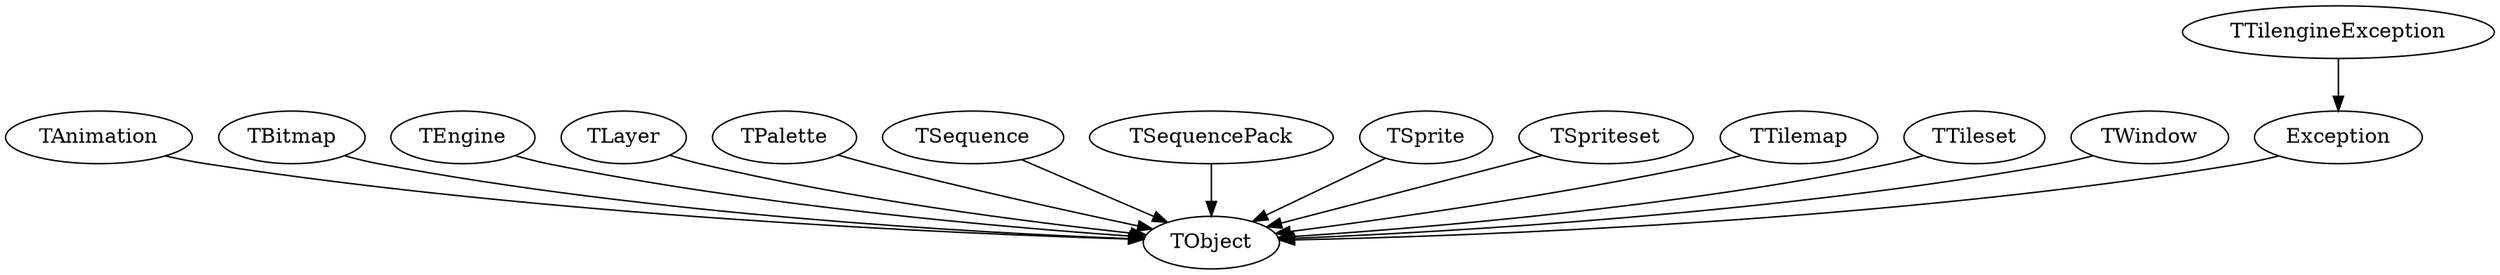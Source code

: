 DiGraph Classes {
  Exception -> TObject
  TTilengineException -> Exception
  TTilengineException [href="Tilengine.TTilengineException.html"]
  TAnimation -> TObject
  TAnimation [href="Tilengine.TAnimation.html"]
  TBitmap -> TObject
  TBitmap [href="Tilengine.TBitmap.html"]
  TEngine -> TObject
  TEngine [href="Tilengine.TEngine.html"]
  TLayer -> TObject
  TLayer [href="Tilengine.TLayer.html"]
  TPalette -> TObject
  TPalette [href="Tilengine.TPalette.html"]
  TSequence -> TObject
  TSequence [href="Tilengine.TSequence.html"]
  TSequencePack -> TObject
  TSequencePack [href="Tilengine.TSequencePack.html"]
  TSprite -> TObject
  TSprite [href="Tilengine.TSprite.html"]
  TSpriteset -> TObject
  TSpriteset [href="Tilengine.TSpriteset.html"]
  TTilemap -> TObject
  TTilemap [href="Tilengine.TTilemap.html"]
  TTileset -> TObject
  TTileset [href="Tilengine.TTileset.html"]
  TWindow -> TObject
  TWindow [href="Tilengine.TWindow.html"]
}
